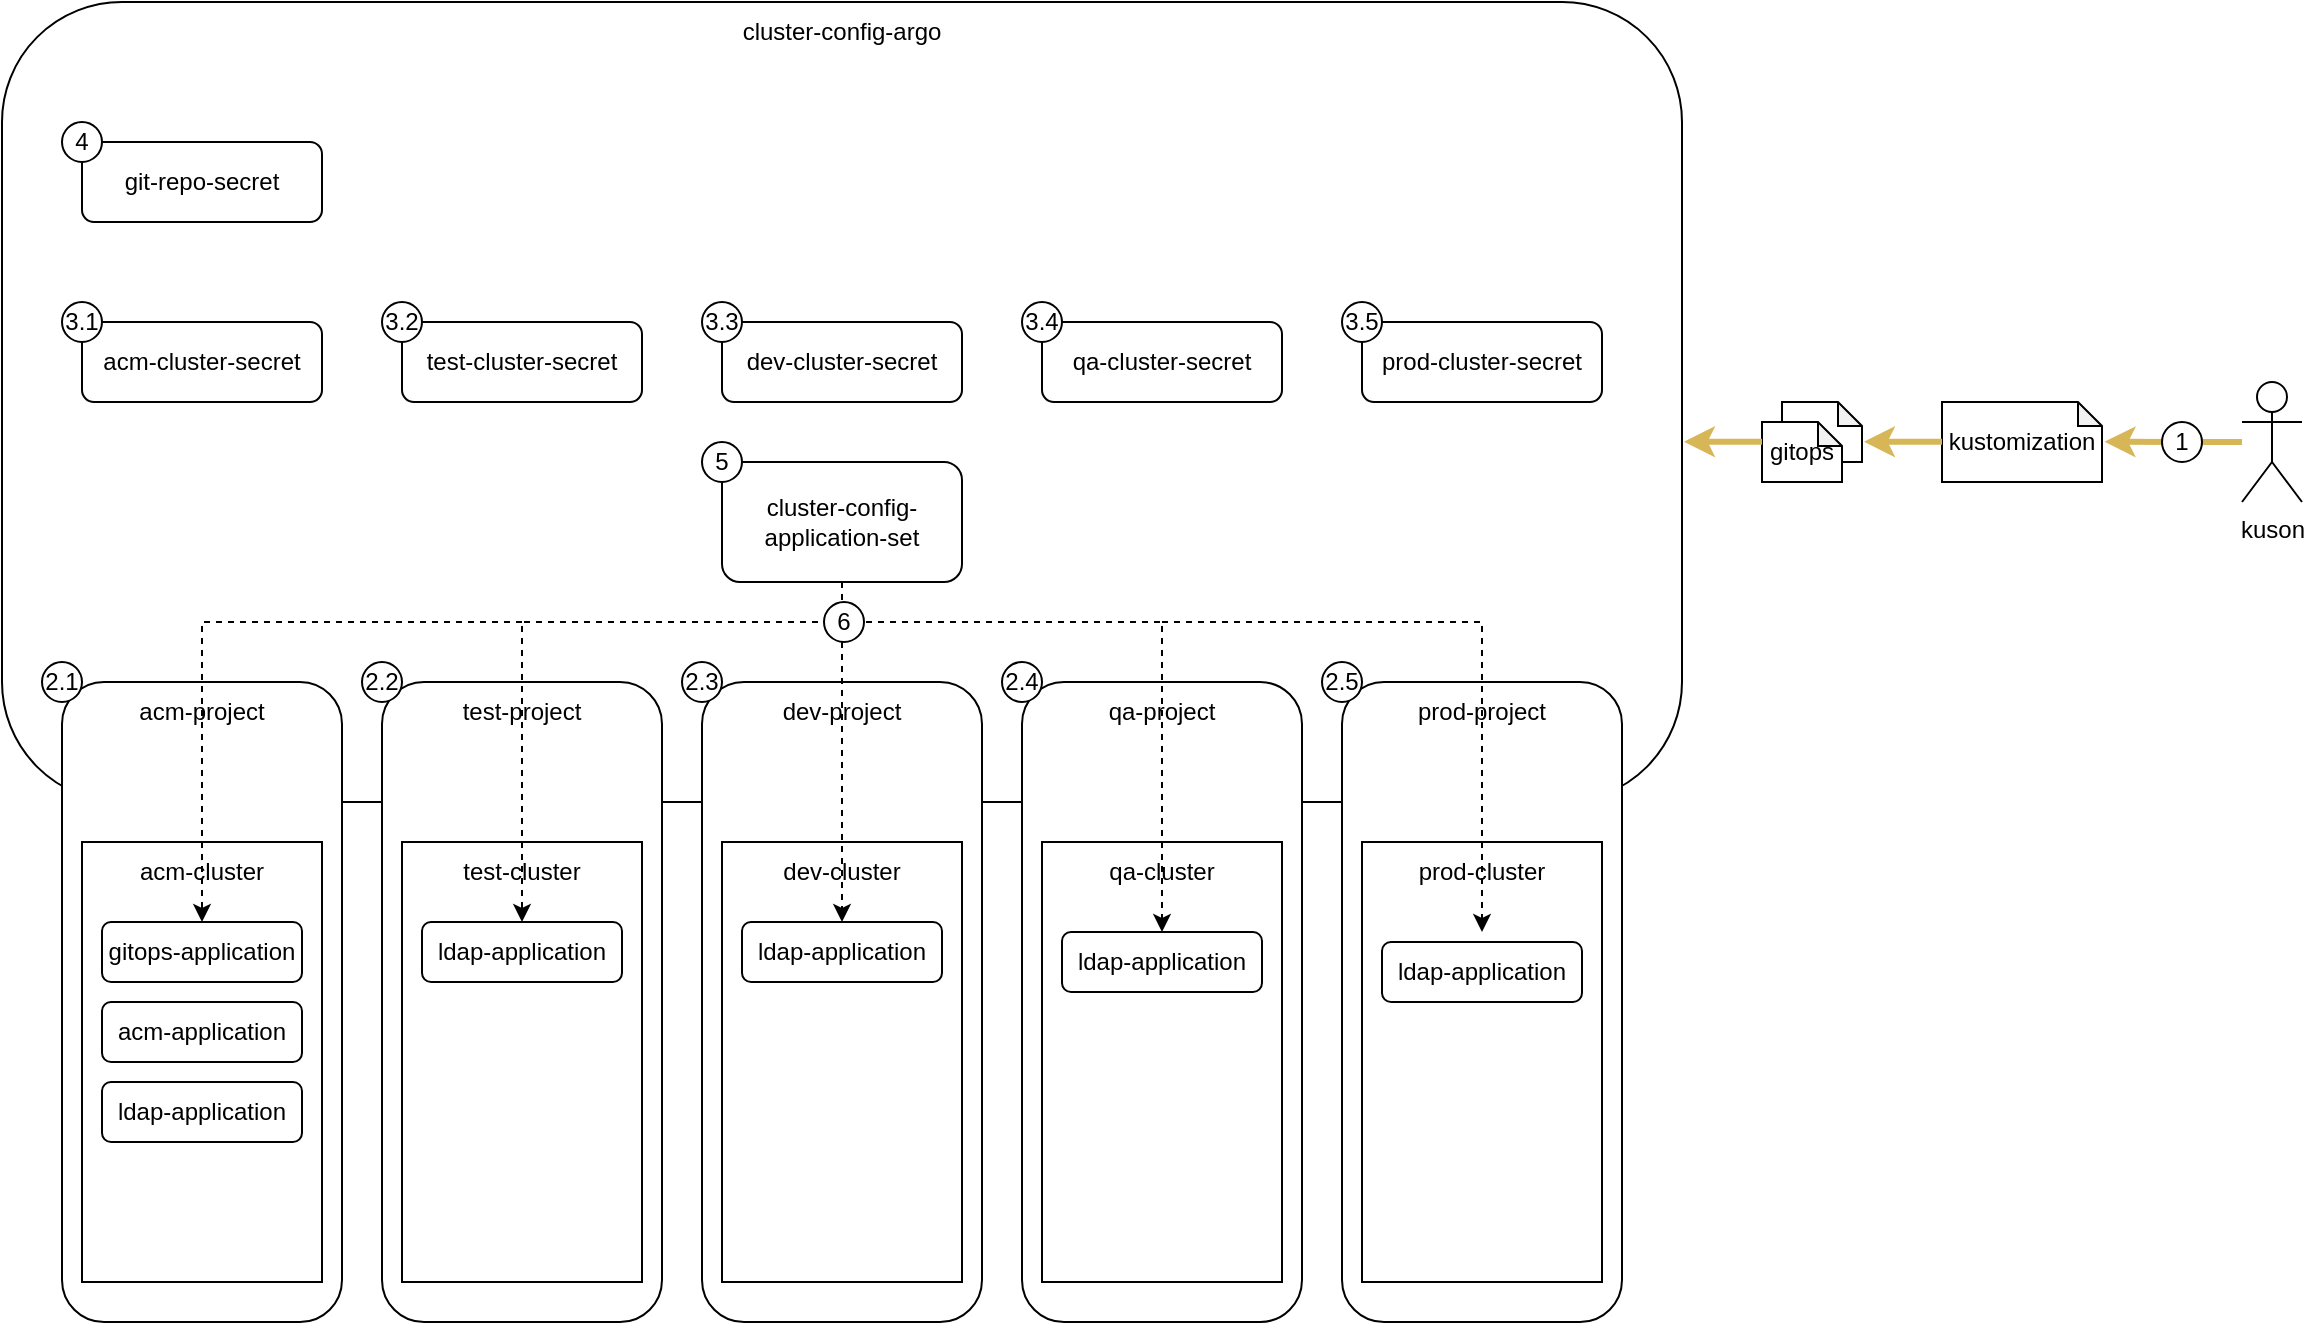 <mxfile version="21.3.2" type="device">
  <diagram name="Page-1" id="3ok63lX38qBz8TXSB0ew">
    <mxGraphModel dx="1026" dy="616" grid="1" gridSize="10" guides="1" tooltips="1" connect="1" arrows="1" fold="1" page="1" pageScale="1" pageWidth="850" pageHeight="1100" math="0" shadow="0">
      <root>
        <mxCell id="0" />
        <mxCell id="1" parent="0" />
        <mxCell id="TlBZsS-3BxuGVwnuPMz5-1" value="" style="rounded=1;whiteSpace=wrap;html=1;" vertex="1" parent="1">
          <mxGeometry x="80" y="40" width="840" height="400" as="geometry" />
        </mxCell>
        <mxCell id="TlBZsS-3BxuGVwnuPMz5-12" value="cluster-config-argo" style="text;html=1;strokeColor=none;fillColor=none;align=center;verticalAlign=middle;whiteSpace=wrap;rounded=0;" vertex="1" parent="1">
          <mxGeometry x="435" y="40" width="130" height="30" as="geometry" />
        </mxCell>
        <mxCell id="TlBZsS-3BxuGVwnuPMz5-13" value="" style="rounded=1;whiteSpace=wrap;html=1;" vertex="1" parent="1">
          <mxGeometry x="110" y="380" width="140" height="320" as="geometry" />
        </mxCell>
        <mxCell id="TlBZsS-3BxuGVwnuPMz5-2" value="" style="rounded=0;whiteSpace=wrap;html=1;" vertex="1" parent="1">
          <mxGeometry x="120" y="460" width="120" height="220" as="geometry" />
        </mxCell>
        <mxCell id="TlBZsS-3BxuGVwnuPMz5-7" value="acm-cluster" style="text;html=1;strokeColor=none;fillColor=none;align=center;verticalAlign=middle;whiteSpace=wrap;rounded=0;" vertex="1" parent="1">
          <mxGeometry x="140" y="460" width="80" height="30" as="geometry" />
        </mxCell>
        <mxCell id="TlBZsS-3BxuGVwnuPMz5-14" value="acm-project" style="text;html=1;strokeColor=none;fillColor=none;align=center;verticalAlign=middle;whiteSpace=wrap;rounded=0;" vertex="1" parent="1">
          <mxGeometry x="140" y="380" width="80" height="30" as="geometry" />
        </mxCell>
        <mxCell id="TlBZsS-3BxuGVwnuPMz5-15" value="" style="rounded=1;whiteSpace=wrap;html=1;" vertex="1" parent="1">
          <mxGeometry x="270" y="380" width="140" height="320" as="geometry" />
        </mxCell>
        <mxCell id="TlBZsS-3BxuGVwnuPMz5-16" value="test-project" style="text;html=1;strokeColor=none;fillColor=none;align=center;verticalAlign=middle;whiteSpace=wrap;rounded=0;" vertex="1" parent="1">
          <mxGeometry x="300" y="380" width="80" height="30" as="geometry" />
        </mxCell>
        <mxCell id="TlBZsS-3BxuGVwnuPMz5-17" value="" style="rounded=1;whiteSpace=wrap;html=1;" vertex="1" parent="1">
          <mxGeometry x="430" y="380" width="140" height="320" as="geometry" />
        </mxCell>
        <mxCell id="TlBZsS-3BxuGVwnuPMz5-18" value="dev-project" style="text;html=1;strokeColor=none;fillColor=none;align=center;verticalAlign=middle;whiteSpace=wrap;rounded=0;" vertex="1" parent="1">
          <mxGeometry x="460" y="380" width="80" height="30" as="geometry" />
        </mxCell>
        <mxCell id="TlBZsS-3BxuGVwnuPMz5-19" value="" style="rounded=1;whiteSpace=wrap;html=1;" vertex="1" parent="1">
          <mxGeometry x="590" y="380" width="140" height="320" as="geometry" />
        </mxCell>
        <mxCell id="TlBZsS-3BxuGVwnuPMz5-20" value="qa-project" style="text;html=1;strokeColor=none;fillColor=none;align=center;verticalAlign=middle;whiteSpace=wrap;rounded=0;" vertex="1" parent="1">
          <mxGeometry x="620" y="380" width="80" height="30" as="geometry" />
        </mxCell>
        <mxCell id="TlBZsS-3BxuGVwnuPMz5-21" value="" style="rounded=1;whiteSpace=wrap;html=1;" vertex="1" parent="1">
          <mxGeometry x="750" y="380" width="140" height="320" as="geometry" />
        </mxCell>
        <mxCell id="TlBZsS-3BxuGVwnuPMz5-22" value="prod-project" style="text;html=1;strokeColor=none;fillColor=none;align=center;verticalAlign=middle;whiteSpace=wrap;rounded=0;" vertex="1" parent="1">
          <mxGeometry x="780" y="380" width="80" height="30" as="geometry" />
        </mxCell>
        <mxCell id="TlBZsS-3BxuGVwnuPMz5-3" value="" style="rounded=0;whiteSpace=wrap;html=1;" vertex="1" parent="1">
          <mxGeometry x="280" y="460" width="120" height="220" as="geometry" />
        </mxCell>
        <mxCell id="TlBZsS-3BxuGVwnuPMz5-4" value="" style="rounded=0;whiteSpace=wrap;html=1;" vertex="1" parent="1">
          <mxGeometry x="440" y="460" width="120" height="220" as="geometry" />
        </mxCell>
        <mxCell id="TlBZsS-3BxuGVwnuPMz5-5" value="" style="rounded=0;whiteSpace=wrap;html=1;" vertex="1" parent="1">
          <mxGeometry x="600" y="460" width="120" height="220" as="geometry" />
        </mxCell>
        <mxCell id="TlBZsS-3BxuGVwnuPMz5-6" value="" style="rounded=0;whiteSpace=wrap;html=1;" vertex="1" parent="1">
          <mxGeometry x="760" y="460" width="120" height="220" as="geometry" />
        </mxCell>
        <mxCell id="TlBZsS-3BxuGVwnuPMz5-8" value="test-cluster" style="text;html=1;strokeColor=none;fillColor=none;align=center;verticalAlign=middle;whiteSpace=wrap;rounded=0;" vertex="1" parent="1">
          <mxGeometry x="300" y="460" width="80" height="30" as="geometry" />
        </mxCell>
        <mxCell id="TlBZsS-3BxuGVwnuPMz5-9" value="dev-cluster" style="text;html=1;strokeColor=none;fillColor=none;align=center;verticalAlign=middle;whiteSpace=wrap;rounded=0;" vertex="1" parent="1">
          <mxGeometry x="460" y="460" width="80" height="30" as="geometry" />
        </mxCell>
        <mxCell id="TlBZsS-3BxuGVwnuPMz5-10" value="qa-cluster" style="text;html=1;strokeColor=none;fillColor=none;align=center;verticalAlign=middle;whiteSpace=wrap;rounded=0;" vertex="1" parent="1">
          <mxGeometry x="625" y="460" width="70" height="30" as="geometry" />
        </mxCell>
        <mxCell id="TlBZsS-3BxuGVwnuPMz5-11" value="prod-cluster" style="text;html=1;strokeColor=none;fillColor=none;align=center;verticalAlign=middle;whiteSpace=wrap;rounded=0;" vertex="1" parent="1">
          <mxGeometry x="780" y="460" width="80" height="30" as="geometry" />
        </mxCell>
        <mxCell id="TlBZsS-3BxuGVwnuPMz5-36" style="rounded=0;orthogonalLoop=1;jettySize=auto;html=1;entryX=0.5;entryY=0;entryDx=0;entryDy=0;dashed=1;" edge="1" parent="1" source="TlBZsS-3BxuGVwnuPMz5-24" target="TlBZsS-3BxuGVwnuPMz5-31">
          <mxGeometry relative="1" as="geometry" />
        </mxCell>
        <mxCell id="TlBZsS-3BxuGVwnuPMz5-24" value="cluster-config-application-set" style="rounded=1;whiteSpace=wrap;html=1;" vertex="1" parent="1">
          <mxGeometry x="440" y="270" width="120" height="60" as="geometry" />
        </mxCell>
        <mxCell id="TlBZsS-3BxuGVwnuPMz5-25" value="gitops-application" style="rounded=1;whiteSpace=wrap;html=1;" vertex="1" parent="1">
          <mxGeometry x="130" y="500" width="100" height="30" as="geometry" />
        </mxCell>
        <mxCell id="TlBZsS-3BxuGVwnuPMz5-26" value="acm-application" style="rounded=1;whiteSpace=wrap;html=1;" vertex="1" parent="1">
          <mxGeometry x="130" y="540" width="100" height="30" as="geometry" />
        </mxCell>
        <mxCell id="TlBZsS-3BxuGVwnuPMz5-27" value="ldap-application" style="rounded=1;whiteSpace=wrap;html=1;" vertex="1" parent="1">
          <mxGeometry x="130" y="580" width="100" height="30" as="geometry" />
        </mxCell>
        <mxCell id="TlBZsS-3BxuGVwnuPMz5-29" value="ldap-application" style="rounded=1;whiteSpace=wrap;html=1;" vertex="1" parent="1">
          <mxGeometry x="290" y="500" width="100" height="30" as="geometry" />
        </mxCell>
        <mxCell id="TlBZsS-3BxuGVwnuPMz5-31" value="ldap-application" style="rounded=1;whiteSpace=wrap;html=1;" vertex="1" parent="1">
          <mxGeometry x="450" y="500" width="100" height="30" as="geometry" />
        </mxCell>
        <mxCell id="TlBZsS-3BxuGVwnuPMz5-33" value="ldap-application" style="rounded=1;whiteSpace=wrap;html=1;" vertex="1" parent="1">
          <mxGeometry x="610" y="505" width="100" height="30" as="geometry" />
        </mxCell>
        <mxCell id="TlBZsS-3BxuGVwnuPMz5-35" value="ldap-application" style="rounded=1;whiteSpace=wrap;html=1;" vertex="1" parent="1">
          <mxGeometry x="770" y="510" width="100" height="30" as="geometry" />
        </mxCell>
        <mxCell id="TlBZsS-3BxuGVwnuPMz5-37" value="" style="endArrow=classic;html=1;rounded=0;entryX=0.5;entryY=0;entryDx=0;entryDy=0;dashed=1;edgeStyle=orthogonalEdgeStyle;" edge="1" parent="1" target="TlBZsS-3BxuGVwnuPMz5-33">
          <mxGeometry width="50" height="50" relative="1" as="geometry">
            <mxPoint x="500" y="350" as="sourcePoint" />
            <mxPoint x="560" y="230" as="targetPoint" />
            <Array as="points">
              <mxPoint x="500" y="350" />
              <mxPoint x="660" y="350" />
            </Array>
          </mxGeometry>
        </mxCell>
        <mxCell id="TlBZsS-3BxuGVwnuPMz5-39" value="" style="endArrow=classic;html=1;rounded=0;entryX=0.5;entryY=0;entryDx=0;entryDy=0;dashed=1;edgeStyle=orthogonalEdgeStyle;" edge="1" parent="1">
          <mxGeometry width="50" height="50" relative="1" as="geometry">
            <mxPoint x="660" y="350" as="sourcePoint" />
            <mxPoint x="820" y="505" as="targetPoint" />
            <Array as="points">
              <mxPoint x="660" y="350" />
              <mxPoint x="820" y="350" />
            </Array>
          </mxGeometry>
        </mxCell>
        <mxCell id="TlBZsS-3BxuGVwnuPMz5-40" value="" style="endArrow=classic;html=1;rounded=0;entryX=0.5;entryY=0;entryDx=0;entryDy=0;dashed=1;edgeStyle=orthogonalEdgeStyle;fontStyle=1" edge="1" parent="1" target="TlBZsS-3BxuGVwnuPMz5-29">
          <mxGeometry width="50" height="50" relative="1" as="geometry">
            <mxPoint x="500" y="350" as="sourcePoint" />
            <mxPoint x="660" y="505" as="targetPoint" />
            <Array as="points">
              <mxPoint x="340" y="350" />
            </Array>
          </mxGeometry>
        </mxCell>
        <mxCell id="TlBZsS-3BxuGVwnuPMz5-41" value="" style="endArrow=classic;html=1;rounded=0;entryX=0.5;entryY=0;entryDx=0;entryDy=0;dashed=1;edgeStyle=orthogonalEdgeStyle;fontStyle=1" edge="1" parent="1">
          <mxGeometry width="50" height="50" relative="1" as="geometry">
            <mxPoint x="340" y="350" as="sourcePoint" />
            <mxPoint x="180" y="500" as="targetPoint" />
            <Array as="points">
              <mxPoint x="180" y="350" />
            </Array>
          </mxGeometry>
        </mxCell>
        <mxCell id="TlBZsS-3BxuGVwnuPMz5-42" value="2.1" style="ellipse;whiteSpace=wrap;html=1;aspect=fixed;" vertex="1" parent="1">
          <mxGeometry x="100" y="370" width="20" height="20" as="geometry" />
        </mxCell>
        <mxCell id="TlBZsS-3BxuGVwnuPMz5-43" value="2.2" style="ellipse;whiteSpace=wrap;html=1;aspect=fixed;" vertex="1" parent="1">
          <mxGeometry x="260" y="370" width="20" height="20" as="geometry" />
        </mxCell>
        <mxCell id="TlBZsS-3BxuGVwnuPMz5-44" value="2.3" style="ellipse;whiteSpace=wrap;html=1;aspect=fixed;" vertex="1" parent="1">
          <mxGeometry x="420" y="370" width="20" height="20" as="geometry" />
        </mxCell>
        <mxCell id="TlBZsS-3BxuGVwnuPMz5-45" value="2.4" style="ellipse;whiteSpace=wrap;html=1;aspect=fixed;" vertex="1" parent="1">
          <mxGeometry x="580" y="370" width="20" height="20" as="geometry" />
        </mxCell>
        <mxCell id="TlBZsS-3BxuGVwnuPMz5-46" value="2.5" style="ellipse;whiteSpace=wrap;html=1;aspect=fixed;" vertex="1" parent="1">
          <mxGeometry x="740" y="370" width="20" height="20" as="geometry" />
        </mxCell>
        <mxCell id="TlBZsS-3BxuGVwnuPMz5-52" style="edgeStyle=orthogonalEdgeStyle;rounded=0;orthogonalLoop=1;jettySize=auto;html=1;entryX=1.016;entryY=0.497;entryDx=0;entryDy=0;entryPerimeter=0;fillColor=#fff2cc;strokeColor=#d6b656;strokeWidth=3;" edge="1" parent="1" source="TlBZsS-3BxuGVwnuPMz5-48" target="TlBZsS-3BxuGVwnuPMz5-51">
          <mxGeometry relative="1" as="geometry">
            <Array as="points" />
          </mxGeometry>
        </mxCell>
        <mxCell id="TlBZsS-3BxuGVwnuPMz5-48" value="kuson" style="shape=umlActor;verticalLabelPosition=bottom;verticalAlign=top;html=1;outlineConnect=0;" vertex="1" parent="1">
          <mxGeometry x="1200" y="230" width="30" height="60" as="geometry" />
        </mxCell>
        <mxCell id="TlBZsS-3BxuGVwnuPMz5-49" value="..." style="shape=note;whiteSpace=wrap;html=1;backgroundOutline=1;darkOpacity=0.05;size=12;" vertex="1" parent="1">
          <mxGeometry x="970" y="240" width="40" height="30" as="geometry" />
        </mxCell>
        <mxCell id="TlBZsS-3BxuGVwnuPMz5-50" value="gitops" style="shape=note;whiteSpace=wrap;html=1;backgroundOutline=1;darkOpacity=0.05;size=12;" vertex="1" parent="1">
          <mxGeometry x="960" y="250" width="40" height="30" as="geometry" />
        </mxCell>
        <mxCell id="TlBZsS-3BxuGVwnuPMz5-51" value="kustomization" style="shape=note;whiteSpace=wrap;html=1;backgroundOutline=1;darkOpacity=0.05;size=12;" vertex="1" parent="1">
          <mxGeometry x="1050" y="240" width="80" height="40" as="geometry" />
        </mxCell>
        <mxCell id="TlBZsS-3BxuGVwnuPMz5-56" style="edgeStyle=orthogonalEdgeStyle;rounded=0;orthogonalLoop=1;jettySize=auto;html=1;entryX=1.016;entryY=0.497;entryDx=0;entryDy=0;entryPerimeter=0;fillColor=#fff2cc;strokeColor=#d6b656;strokeWidth=3;" edge="1" parent="1">
          <mxGeometry relative="1" as="geometry">
            <mxPoint x="1050" y="259.84" as="sourcePoint" />
            <mxPoint x="1011" y="259.84" as="targetPoint" />
            <Array as="points" />
          </mxGeometry>
        </mxCell>
        <mxCell id="TlBZsS-3BxuGVwnuPMz5-57" style="edgeStyle=orthogonalEdgeStyle;rounded=0;orthogonalLoop=1;jettySize=auto;html=1;entryX=1.016;entryY=0.497;entryDx=0;entryDy=0;entryPerimeter=0;fillColor=#fff2cc;strokeColor=#d6b656;strokeWidth=3;" edge="1" parent="1">
          <mxGeometry relative="1" as="geometry">
            <mxPoint x="960" y="259.84" as="sourcePoint" />
            <mxPoint x="921" y="259.84" as="targetPoint" />
            <Array as="points" />
          </mxGeometry>
        </mxCell>
        <mxCell id="TlBZsS-3BxuGVwnuPMz5-58" value="1" style="ellipse;whiteSpace=wrap;html=1;aspect=fixed;" vertex="1" parent="1">
          <mxGeometry x="1160" y="250" width="20" height="20" as="geometry" />
        </mxCell>
        <mxCell id="TlBZsS-3BxuGVwnuPMz5-59" value="acm-cluster-secret" style="rounded=1;whiteSpace=wrap;html=1;" vertex="1" parent="1">
          <mxGeometry x="120" y="200" width="120" height="40" as="geometry" />
        </mxCell>
        <mxCell id="TlBZsS-3BxuGVwnuPMz5-60" value="test-cluster-secret" style="rounded=1;whiteSpace=wrap;html=1;" vertex="1" parent="1">
          <mxGeometry x="280" y="200" width="120" height="40" as="geometry" />
        </mxCell>
        <mxCell id="TlBZsS-3BxuGVwnuPMz5-61" value="dev-cluster-secret" style="rounded=1;whiteSpace=wrap;html=1;" vertex="1" parent="1">
          <mxGeometry x="440" y="200" width="120" height="40" as="geometry" />
        </mxCell>
        <mxCell id="TlBZsS-3BxuGVwnuPMz5-62" value="qa-cluster-secret" style="rounded=1;whiteSpace=wrap;html=1;" vertex="1" parent="1">
          <mxGeometry x="600" y="200" width="120" height="40" as="geometry" />
        </mxCell>
        <mxCell id="TlBZsS-3BxuGVwnuPMz5-63" value="prod-cluster-secret" style="rounded=1;whiteSpace=wrap;html=1;" vertex="1" parent="1">
          <mxGeometry x="760" y="200" width="120" height="40" as="geometry" />
        </mxCell>
        <mxCell id="TlBZsS-3BxuGVwnuPMz5-64" value="git-repo-secret" style="rounded=1;whiteSpace=wrap;html=1;" vertex="1" parent="1">
          <mxGeometry x="120" y="110" width="120" height="40" as="geometry" />
        </mxCell>
        <mxCell id="TlBZsS-3BxuGVwnuPMz5-65" value="3.1" style="ellipse;whiteSpace=wrap;html=1;aspect=fixed;" vertex="1" parent="1">
          <mxGeometry x="110" y="190" width="20" height="20" as="geometry" />
        </mxCell>
        <mxCell id="TlBZsS-3BxuGVwnuPMz5-66" value="3.2" style="ellipse;whiteSpace=wrap;html=1;aspect=fixed;" vertex="1" parent="1">
          <mxGeometry x="270" y="190" width="20" height="20" as="geometry" />
        </mxCell>
        <mxCell id="TlBZsS-3BxuGVwnuPMz5-67" value="3.3" style="ellipse;whiteSpace=wrap;html=1;aspect=fixed;" vertex="1" parent="1">
          <mxGeometry x="430" y="190" width="20" height="20" as="geometry" />
        </mxCell>
        <mxCell id="TlBZsS-3BxuGVwnuPMz5-68" value="3.4" style="ellipse;whiteSpace=wrap;html=1;aspect=fixed;" vertex="1" parent="1">
          <mxGeometry x="590" y="190" width="20" height="20" as="geometry" />
        </mxCell>
        <mxCell id="TlBZsS-3BxuGVwnuPMz5-69" value="3.5" style="ellipse;whiteSpace=wrap;html=1;aspect=fixed;" vertex="1" parent="1">
          <mxGeometry x="750" y="190" width="20" height="20" as="geometry" />
        </mxCell>
        <mxCell id="TlBZsS-3BxuGVwnuPMz5-70" value="4" style="ellipse;whiteSpace=wrap;html=1;aspect=fixed;" vertex="1" parent="1">
          <mxGeometry x="110" y="100" width="20" height="20" as="geometry" />
        </mxCell>
        <mxCell id="TlBZsS-3BxuGVwnuPMz5-71" value="5" style="ellipse;whiteSpace=wrap;html=1;aspect=fixed;" vertex="1" parent="1">
          <mxGeometry x="430" y="260" width="20" height="20" as="geometry" />
        </mxCell>
        <mxCell id="TlBZsS-3BxuGVwnuPMz5-72" value="6" style="ellipse;whiteSpace=wrap;html=1;aspect=fixed;" vertex="1" parent="1">
          <mxGeometry x="491" y="340" width="20" height="20" as="geometry" />
        </mxCell>
      </root>
    </mxGraphModel>
  </diagram>
</mxfile>

